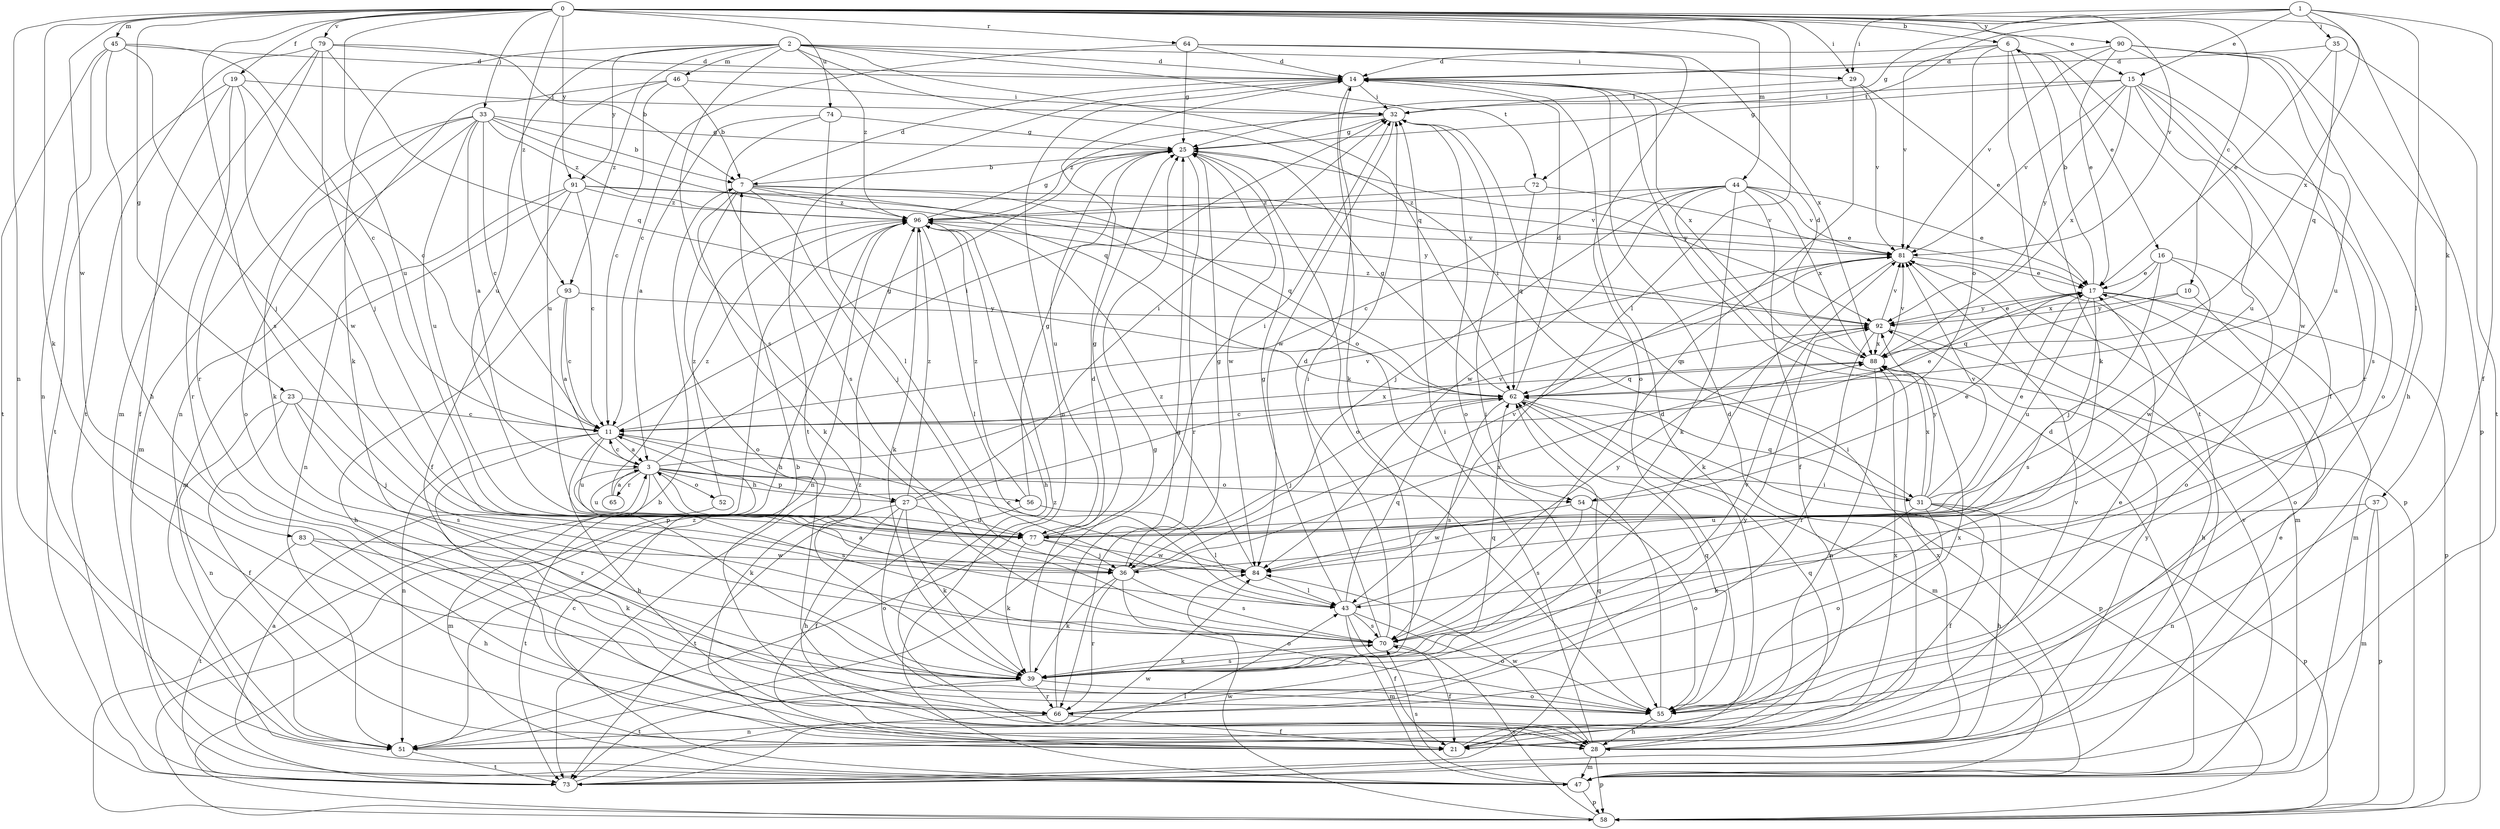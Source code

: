 strict digraph  {
0;
1;
2;
3;
6;
7;
10;
11;
14;
15;
16;
17;
19;
21;
23;
25;
27;
28;
29;
31;
32;
33;
35;
36;
37;
39;
43;
44;
45;
46;
47;
51;
52;
54;
55;
56;
58;
62;
64;
65;
66;
70;
72;
73;
74;
77;
79;
81;
83;
84;
88;
90;
91;
92;
93;
96;
0 -> 6  [label=b];
0 -> 10  [label=c];
0 -> 15  [label=e];
0 -> 19  [label=f];
0 -> 23  [label=g];
0 -> 29  [label=i];
0 -> 33  [label=j];
0 -> 37  [label=k];
0 -> 39  [label=k];
0 -> 43  [label=l];
0 -> 44  [label=m];
0 -> 45  [label=m];
0 -> 51  [label=n];
0 -> 64  [label=r];
0 -> 70  [label=s];
0 -> 74  [label=u];
0 -> 77  [label=u];
0 -> 79  [label=v];
0 -> 81  [label=v];
0 -> 83  [label=w];
0 -> 90  [label=y];
0 -> 91  [label=y];
0 -> 93  [label=z];
1 -> 15  [label=e];
1 -> 21  [label=f];
1 -> 25  [label=g];
1 -> 29  [label=i];
1 -> 35  [label=j];
1 -> 43  [label=l];
1 -> 72  [label=t];
1 -> 88  [label=x];
2 -> 14  [label=d];
2 -> 29  [label=i];
2 -> 31  [label=i];
2 -> 39  [label=k];
2 -> 46  [label=m];
2 -> 62  [label=q];
2 -> 70  [label=s];
2 -> 72  [label=t];
2 -> 77  [label=u];
2 -> 91  [label=y];
2 -> 93  [label=z];
2 -> 96  [label=z];
3 -> 11  [label=c];
3 -> 27  [label=h];
3 -> 31  [label=i];
3 -> 32  [label=i];
3 -> 39  [label=k];
3 -> 47  [label=m];
3 -> 52  [label=o];
3 -> 54  [label=o];
3 -> 56  [label=p];
3 -> 65  [label=r];
3 -> 70  [label=s];
3 -> 77  [label=u];
3 -> 81  [label=v];
6 -> 14  [label=d];
6 -> 16  [label=e];
6 -> 21  [label=f];
6 -> 39  [label=k];
6 -> 54  [label=o];
6 -> 73  [label=t];
6 -> 81  [label=v];
7 -> 14  [label=d];
7 -> 17  [label=e];
7 -> 36  [label=j];
7 -> 39  [label=k];
7 -> 54  [label=o];
7 -> 55  [label=o];
7 -> 62  [label=q];
7 -> 96  [label=z];
10 -> 55  [label=o];
10 -> 62  [label=q];
10 -> 92  [label=y];
11 -> 3  [label=a];
11 -> 17  [label=e];
11 -> 25  [label=g];
11 -> 27  [label=h];
11 -> 28  [label=h];
11 -> 51  [label=n];
11 -> 66  [label=r];
11 -> 77  [label=u];
11 -> 88  [label=x];
14 -> 32  [label=i];
14 -> 39  [label=k];
14 -> 51  [label=n];
14 -> 73  [label=t];
14 -> 88  [label=x];
15 -> 25  [label=g];
15 -> 32  [label=i];
15 -> 55  [label=o];
15 -> 70  [label=s];
15 -> 77  [label=u];
15 -> 81  [label=v];
15 -> 84  [label=w];
15 -> 88  [label=x];
15 -> 92  [label=y];
16 -> 17  [label=e];
16 -> 36  [label=j];
16 -> 55  [label=o];
16 -> 84  [label=w];
16 -> 88  [label=x];
17 -> 6  [label=b];
17 -> 47  [label=m];
17 -> 58  [label=p];
17 -> 70  [label=s];
17 -> 77  [label=u];
17 -> 92  [label=y];
19 -> 11  [label=c];
19 -> 21  [label=f];
19 -> 32  [label=i];
19 -> 66  [label=r];
19 -> 73  [label=t];
19 -> 84  [label=w];
21 -> 14  [label=d];
21 -> 81  [label=v];
21 -> 88  [label=x];
21 -> 96  [label=z];
23 -> 11  [label=c];
23 -> 21  [label=f];
23 -> 36  [label=j];
23 -> 51  [label=n];
23 -> 70  [label=s];
25 -> 7  [label=b];
25 -> 55  [label=o];
25 -> 66  [label=r];
25 -> 77  [label=u];
25 -> 84  [label=w];
25 -> 92  [label=y];
27 -> 28  [label=h];
27 -> 32  [label=i];
27 -> 39  [label=k];
27 -> 55  [label=o];
27 -> 73  [label=t];
27 -> 77  [label=u];
27 -> 81  [label=v];
27 -> 96  [label=z];
28 -> 7  [label=b];
28 -> 14  [label=d];
28 -> 32  [label=i];
28 -> 47  [label=m];
28 -> 58  [label=p];
28 -> 62  [label=q];
28 -> 84  [label=w];
28 -> 88  [label=x];
28 -> 92  [label=y];
29 -> 17  [label=e];
29 -> 32  [label=i];
29 -> 70  [label=s];
29 -> 81  [label=v];
31 -> 17  [label=e];
31 -> 21  [label=f];
31 -> 28  [label=h];
31 -> 39  [label=k];
31 -> 55  [label=o];
31 -> 58  [label=p];
31 -> 62  [label=q];
31 -> 81  [label=v];
31 -> 88  [label=x];
31 -> 92  [label=y];
32 -> 25  [label=g];
32 -> 55  [label=o];
32 -> 84  [label=w];
32 -> 96  [label=z];
33 -> 3  [label=a];
33 -> 7  [label=b];
33 -> 11  [label=c];
33 -> 25  [label=g];
33 -> 39  [label=k];
33 -> 47  [label=m];
33 -> 55  [label=o];
33 -> 62  [label=q];
33 -> 77  [label=u];
33 -> 96  [label=z];
35 -> 14  [label=d];
35 -> 17  [label=e];
35 -> 62  [label=q];
35 -> 73  [label=t];
36 -> 25  [label=g];
36 -> 39  [label=k];
36 -> 55  [label=o];
36 -> 66  [label=r];
36 -> 70  [label=s];
36 -> 81  [label=v];
36 -> 88  [label=x];
37 -> 47  [label=m];
37 -> 51  [label=n];
37 -> 58  [label=p];
37 -> 77  [label=u];
39 -> 14  [label=d];
39 -> 55  [label=o];
39 -> 62  [label=q];
39 -> 66  [label=r];
39 -> 70  [label=s];
39 -> 73  [label=t];
43 -> 3  [label=a];
43 -> 21  [label=f];
43 -> 25  [label=g];
43 -> 47  [label=m];
43 -> 55  [label=o];
43 -> 62  [label=q];
43 -> 70  [label=s];
43 -> 92  [label=y];
44 -> 11  [label=c];
44 -> 17  [label=e];
44 -> 21  [label=f];
44 -> 36  [label=j];
44 -> 39  [label=k];
44 -> 58  [label=p];
44 -> 81  [label=v];
44 -> 84  [label=w];
44 -> 88  [label=x];
44 -> 96  [label=z];
45 -> 11  [label=c];
45 -> 14  [label=d];
45 -> 28  [label=h];
45 -> 36  [label=j];
45 -> 51  [label=n];
45 -> 73  [label=t];
46 -> 7  [label=b];
46 -> 11  [label=c];
46 -> 32  [label=i];
46 -> 51  [label=n];
46 -> 77  [label=u];
47 -> 11  [label=c];
47 -> 14  [label=d];
47 -> 32  [label=i];
47 -> 58  [label=p];
47 -> 70  [label=s];
47 -> 81  [label=v];
47 -> 96  [label=z];
51 -> 25  [label=g];
51 -> 73  [label=t];
52 -> 73  [label=t];
52 -> 96  [label=z];
54 -> 17  [label=e];
54 -> 55  [label=o];
54 -> 70  [label=s];
54 -> 84  [label=w];
55 -> 17  [label=e];
55 -> 28  [label=h];
55 -> 32  [label=i];
55 -> 62  [label=q];
55 -> 88  [label=x];
56 -> 21  [label=f];
56 -> 25  [label=g];
56 -> 43  [label=l];
56 -> 96  [label=z];
58 -> 7  [label=b];
58 -> 70  [label=s];
58 -> 84  [label=w];
58 -> 96  [label=z];
62 -> 11  [label=c];
62 -> 14  [label=d];
62 -> 25  [label=g];
62 -> 36  [label=j];
62 -> 47  [label=m];
62 -> 58  [label=p];
62 -> 70  [label=s];
64 -> 11  [label=c];
64 -> 14  [label=d];
64 -> 25  [label=g];
64 -> 55  [label=o];
64 -> 88  [label=x];
65 -> 3  [label=a];
65 -> 96  [label=z];
66 -> 21  [label=f];
66 -> 25  [label=g];
66 -> 51  [label=n];
66 -> 81  [label=v];
66 -> 92  [label=y];
70 -> 14  [label=d];
70 -> 21  [label=f];
70 -> 32  [label=i];
70 -> 39  [label=k];
72 -> 62  [label=q];
72 -> 81  [label=v];
72 -> 96  [label=z];
73 -> 3  [label=a];
73 -> 17  [label=e];
73 -> 43  [label=l];
73 -> 62  [label=q];
73 -> 84  [label=w];
74 -> 3  [label=a];
74 -> 25  [label=g];
74 -> 43  [label=l];
74 -> 70  [label=s];
77 -> 25  [label=g];
77 -> 32  [label=i];
77 -> 36  [label=j];
77 -> 39  [label=k];
77 -> 84  [label=w];
79 -> 7  [label=b];
79 -> 14  [label=d];
79 -> 36  [label=j];
79 -> 47  [label=m];
79 -> 62  [label=q];
79 -> 66  [label=r];
79 -> 73  [label=t];
81 -> 17  [label=e];
81 -> 39  [label=k];
81 -> 47  [label=m];
83 -> 28  [label=h];
83 -> 39  [label=k];
83 -> 73  [label=t];
83 -> 84  [label=w];
84 -> 11  [label=c];
84 -> 43  [label=l];
84 -> 96  [label=z];
88 -> 14  [label=d];
88 -> 51  [label=n];
88 -> 62  [label=q];
88 -> 81  [label=v];
90 -> 14  [label=d];
90 -> 17  [label=e];
90 -> 28  [label=h];
90 -> 58  [label=p];
90 -> 66  [label=r];
90 -> 77  [label=u];
90 -> 81  [label=v];
91 -> 11  [label=c];
91 -> 21  [label=f];
91 -> 47  [label=m];
91 -> 51  [label=n];
91 -> 81  [label=v];
91 -> 92  [label=y];
91 -> 96  [label=z];
92 -> 17  [label=e];
92 -> 28  [label=h];
92 -> 62  [label=q];
92 -> 66  [label=r];
92 -> 81  [label=v];
92 -> 88  [label=x];
92 -> 96  [label=z];
93 -> 3  [label=a];
93 -> 11  [label=c];
93 -> 28  [label=h];
93 -> 92  [label=y];
96 -> 25  [label=g];
96 -> 28  [label=h];
96 -> 39  [label=k];
96 -> 43  [label=l];
96 -> 51  [label=n];
96 -> 58  [label=p];
96 -> 81  [label=v];
}

